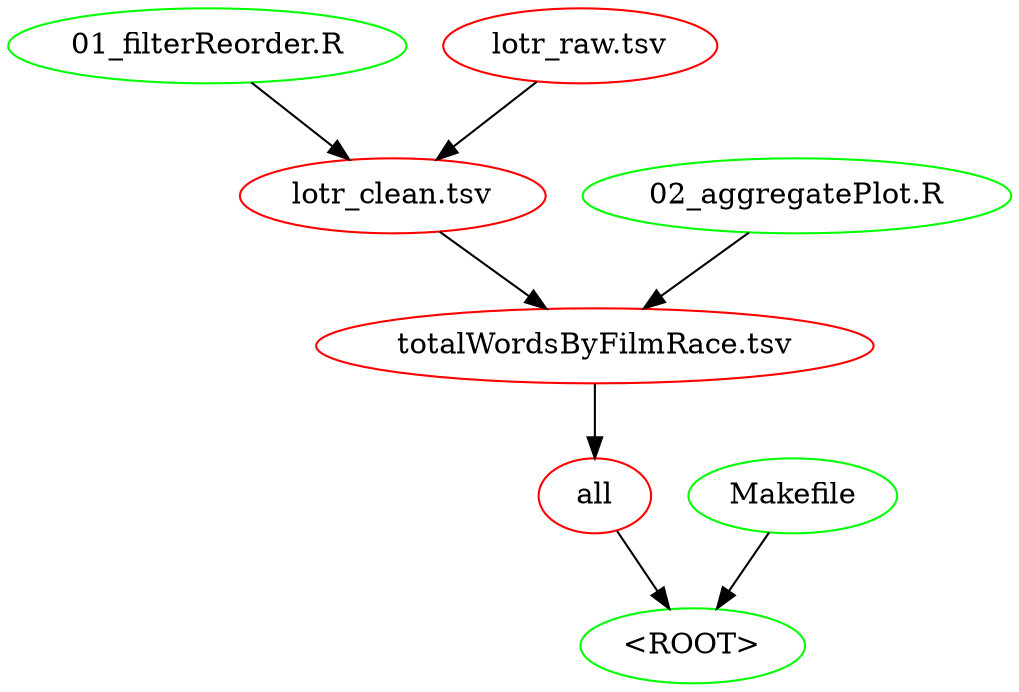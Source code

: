 digraph G {
n7[label="01_filterReorder.R", color="green"];
n8[label="02_aggregatePlot.R", color="green"];
n1[label="<ROOT>", color="green"];
n2[label="Makefile", color="green"];
n3[label="all", color="red"];
n5[label="lotr_clean.tsv", color="red"];
n6[label="lotr_raw.tsv", color="red"];
n4[label="totalWordsByFilmRace.tsv", color="red"];
n2 -> n1 ; 
n3 -> n1 ; 
n4 -> n3 ; 
n7 -> n5 ; 
n6 -> n5 ; 
n8 -> n4 ; 
n5 -> n4 ; 
}
